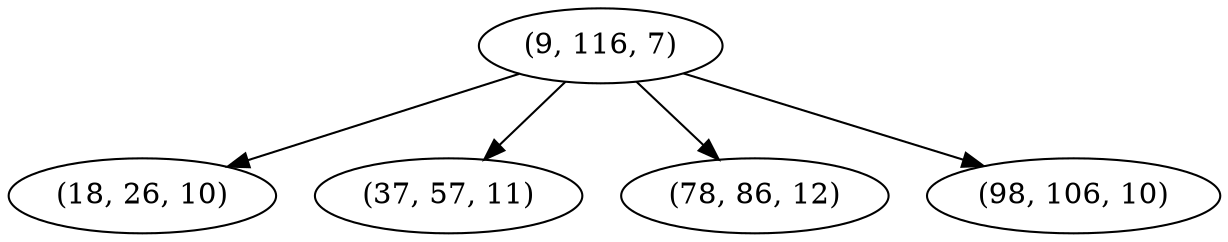 digraph tree {
    "(9, 116, 7)";
    "(18, 26, 10)";
    "(37, 57, 11)";
    "(78, 86, 12)";
    "(98, 106, 10)";
    "(9, 116, 7)" -> "(18, 26, 10)";
    "(9, 116, 7)" -> "(37, 57, 11)";
    "(9, 116, 7)" -> "(78, 86, 12)";
    "(9, 116, 7)" -> "(98, 106, 10)";
}
